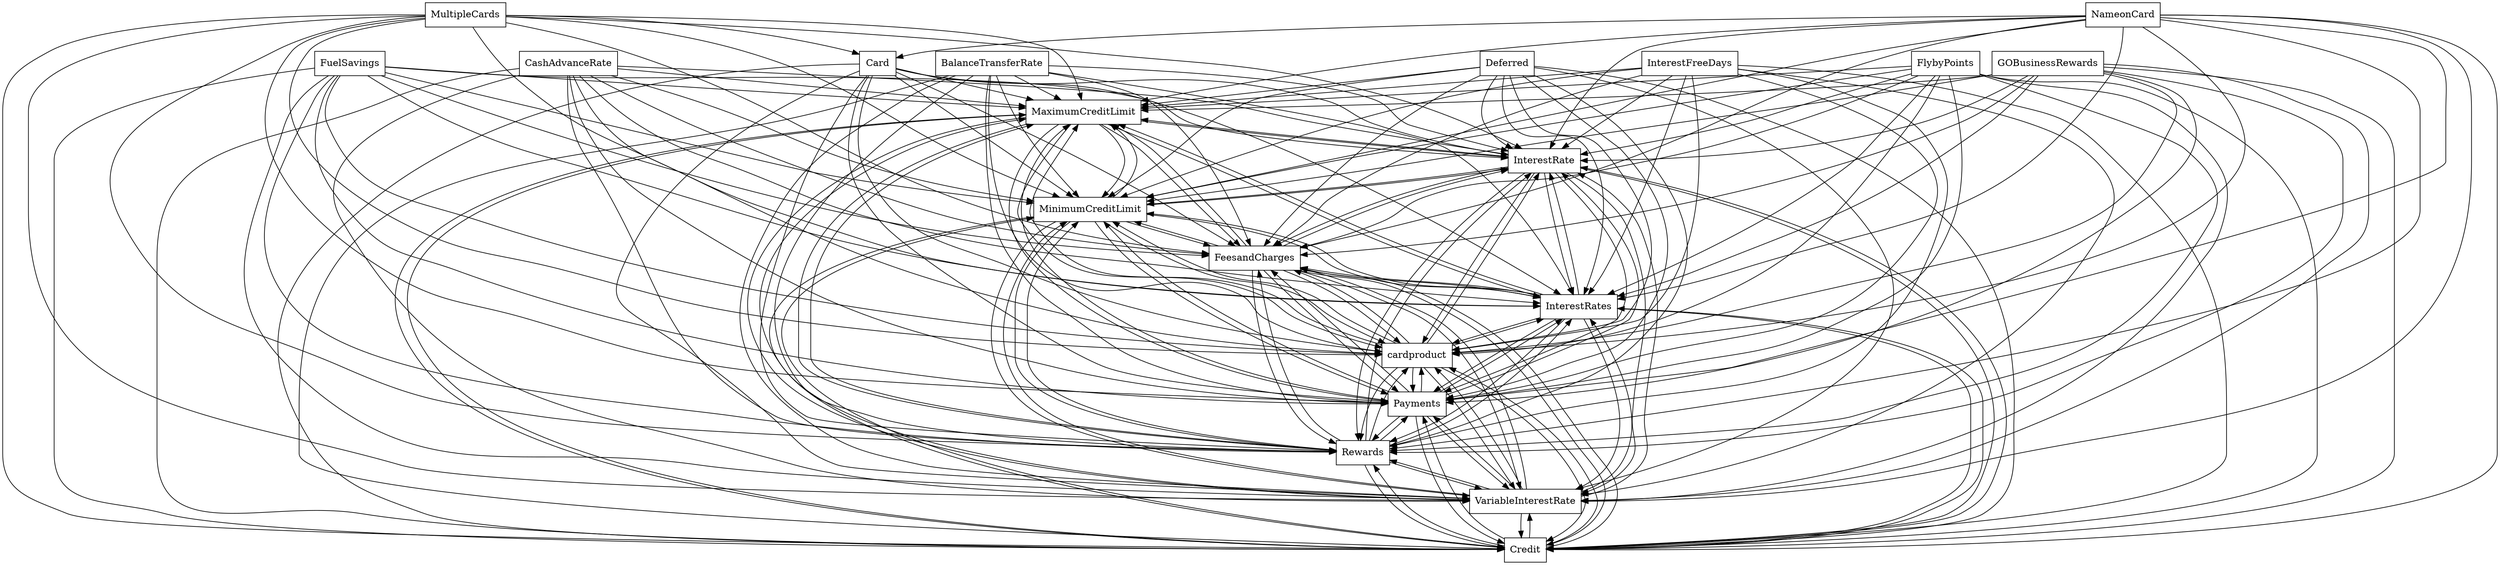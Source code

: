 digraph{
graph [rankdir=TB];
node [shape=box];
edge [arrowhead=normal];
0[label="MaximumCreditLimit",]
1[label="InterestRate",]
2[label="InterestFreeDays",]
3[label="Credit",]
4[label="FlybyPoints",]
5[label="CashAdvanceRate",]
6[label="FuelSavings",]
7[label="VariableInterestRate",]
8[label="Rewards",]
9[label="Payments",]
10[label="BalanceTransferRate",]
11[label="Deferred",]
12[label="cardproduct",]
13[label="NameonCard",]
14[label="InterestRates",]
15[label="MultipleCards",]
16[label="FeesandCharges",]
17[label="GOBusinessRewards",]
18[label="Card",]
19[label="MinimumCreditLimit",]
0->1[label="",]
0->3[label="",]
0->7[label="",]
0->8[label="",]
0->9[label="",]
0->12[label="",]
0->14[label="",]
0->16[label="",]
0->19[label="",]
1->0[label="",]
1->3[label="",]
1->7[label="",]
1->8[label="",]
1->9[label="",]
1->12[label="",]
1->14[label="",]
1->16[label="",]
1->19[label="",]
2->0[label="",]
2->1[label="",]
2->3[label="",]
2->7[label="",]
2->8[label="",]
2->9[label="",]
2->12[label="",]
2->14[label="",]
2->16[label="",]
2->19[label="",]
3->0[label="",]
3->1[label="",]
3->7[label="",]
3->8[label="",]
3->9[label="",]
3->12[label="",]
3->14[label="",]
3->16[label="",]
3->19[label="",]
4->0[label="",]
4->1[label="",]
4->3[label="",]
4->7[label="",]
4->8[label="",]
4->9[label="",]
4->12[label="",]
4->14[label="",]
4->16[label="",]
4->19[label="",]
5->0[label="",]
5->1[label="",]
5->3[label="",]
5->7[label="",]
5->8[label="",]
5->9[label="",]
5->12[label="",]
5->14[label="",]
5->16[label="",]
5->19[label="",]
6->0[label="",]
6->1[label="",]
6->3[label="",]
6->7[label="",]
6->8[label="",]
6->9[label="",]
6->12[label="",]
6->14[label="",]
6->16[label="",]
6->19[label="",]
7->0[label="",]
7->1[label="",]
7->3[label="",]
7->8[label="",]
7->9[label="",]
7->12[label="",]
7->14[label="",]
7->16[label="",]
7->19[label="",]
8->0[label="",]
8->1[label="",]
8->3[label="",]
8->7[label="",]
8->9[label="",]
8->12[label="",]
8->14[label="",]
8->16[label="",]
8->19[label="",]
9->0[label="",]
9->1[label="",]
9->3[label="",]
9->7[label="",]
9->8[label="",]
9->12[label="",]
9->14[label="",]
9->16[label="",]
9->19[label="",]
10->0[label="",]
10->1[label="",]
10->3[label="",]
10->7[label="",]
10->8[label="",]
10->9[label="",]
10->12[label="",]
10->14[label="",]
10->16[label="",]
10->19[label="",]
11->0[label="",]
11->1[label="",]
11->3[label="",]
11->7[label="",]
11->8[label="",]
11->9[label="",]
11->12[label="",]
11->14[label="",]
11->16[label="",]
11->19[label="",]
12->0[label="",]
12->1[label="",]
12->3[label="",]
12->7[label="",]
12->8[label="",]
12->9[label="",]
12->14[label="",]
12->16[label="",]
12->19[label="",]
13->0[label="",]
13->1[label="",]
13->3[label="",]
13->7[label="",]
13->8[label="",]
13->9[label="",]
13->12[label="",]
13->14[label="",]
13->16[label="",]
13->18[label="",]
13->19[label="",]
14->0[label="",]
14->1[label="",]
14->3[label="",]
14->7[label="",]
14->8[label="",]
14->9[label="",]
14->12[label="",]
14->16[label="",]
14->19[label="",]
15->0[label="",]
15->1[label="",]
15->3[label="",]
15->7[label="",]
15->8[label="",]
15->9[label="",]
15->12[label="",]
15->14[label="",]
15->16[label="",]
15->18[label="",]
15->19[label="",]
16->0[label="",]
16->1[label="",]
16->3[label="",]
16->7[label="",]
16->8[label="",]
16->9[label="",]
16->12[label="",]
16->14[label="",]
16->19[label="",]
17->0[label="",]
17->1[label="",]
17->3[label="",]
17->7[label="",]
17->8[label="",]
17->9[label="",]
17->12[label="",]
17->14[label="",]
17->16[label="",]
17->19[label="",]
18->0[label="",]
18->1[label="",]
18->3[label="",]
18->7[label="",]
18->8[label="",]
18->9[label="",]
18->12[label="",]
18->14[label="",]
18->16[label="",]
18->19[label="",]
19->0[label="",]
19->1[label="",]
19->3[label="",]
19->7[label="",]
19->8[label="",]
19->9[label="",]
19->12[label="",]
19->14[label="",]
19->16[label="",]
}
